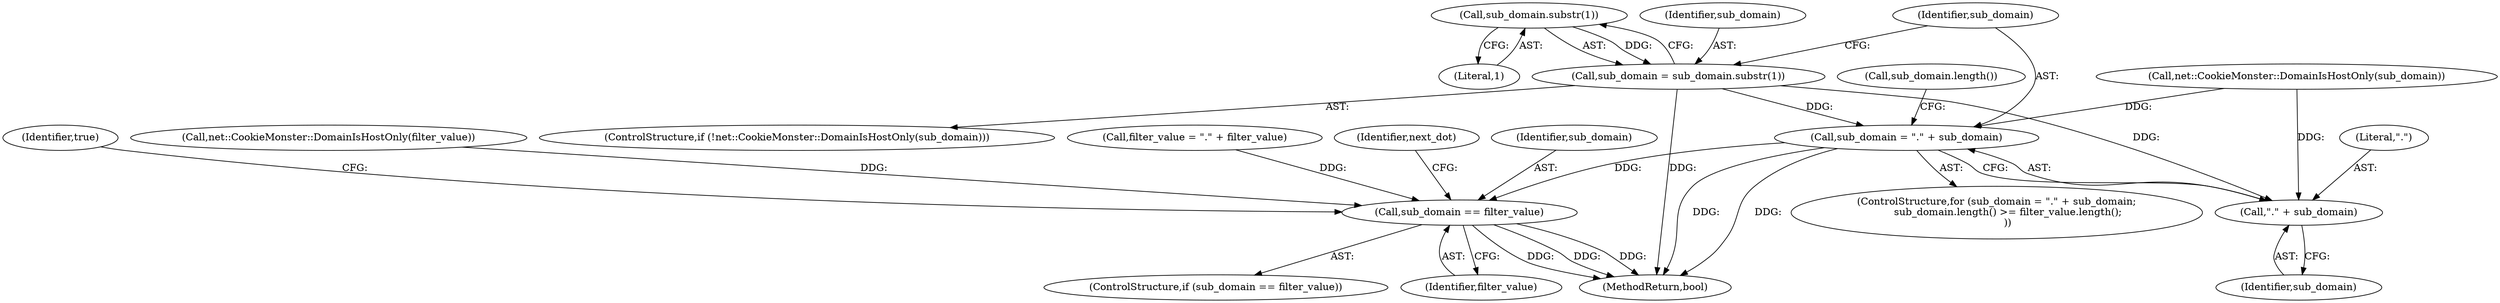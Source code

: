digraph "0_Chrome_b7e899141194fa27d55a990e38ae8bdcc5183a90_9@API" {
"1000134" [label="(Call,sub_domain.substr(1))"];
"1000132" [label="(Call,sub_domain = sub_domain.substr(1))"];
"1000137" [label="(Call,sub_domain = \".\" + sub_domain)"];
"1000147" [label="(Call,sub_domain == filter_value)"];
"1000139" [label="(Call,\".\" + sub_domain)"];
"1000134" [label="(Call,sub_domain.substr(1))"];
"1000137" [label="(Call,sub_domain = \".\" + sub_domain)"];
"1000148" [label="(Identifier,sub_domain)"];
"1000136" [label="(ControlStructure,for (sub_domain = \".\" + sub_domain;\n       sub_domain.length() >= filter_value.length();\n       ))"];
"1000143" [label="(Call,sub_domain.length())"];
"1000146" [label="(ControlStructure,if (sub_domain == filter_value))"];
"1000151" [label="(Identifier,true)"];
"1000133" [label="(Identifier,sub_domain)"];
"1000132" [label="(Call,sub_domain = sub_domain.substr(1))"];
"1000120" [label="(Call,net::CookieMonster::DomainIsHostOnly(filter_value))"];
"1000163" [label="(MethodReturn,bool)"];
"1000147" [label="(Call,sub_domain == filter_value)"];
"1000140" [label="(Literal,\".\")"];
"1000141" [label="(Identifier,sub_domain)"];
"1000135" [label="(Literal,1)"];
"1000139" [label="(Call,\".\" + sub_domain)"];
"1000149" [label="(Identifier,filter_value)"];
"1000122" [label="(Call,filter_value = \".\" + filter_value)"];
"1000138" [label="(Identifier,sub_domain)"];
"1000154" [label="(Identifier,next_dot)"];
"1000130" [label="(Call,net::CookieMonster::DomainIsHostOnly(sub_domain))"];
"1000128" [label="(ControlStructure,if (!net::CookieMonster::DomainIsHostOnly(sub_domain)))"];
"1000134" -> "1000132"  [label="AST: "];
"1000134" -> "1000135"  [label="CFG: "];
"1000135" -> "1000134"  [label="AST: "];
"1000132" -> "1000134"  [label="CFG: "];
"1000134" -> "1000132"  [label="DDG: "];
"1000132" -> "1000128"  [label="AST: "];
"1000133" -> "1000132"  [label="AST: "];
"1000138" -> "1000132"  [label="CFG: "];
"1000132" -> "1000163"  [label="DDG: "];
"1000132" -> "1000137"  [label="DDG: "];
"1000132" -> "1000139"  [label="DDG: "];
"1000137" -> "1000136"  [label="AST: "];
"1000137" -> "1000139"  [label="CFG: "];
"1000138" -> "1000137"  [label="AST: "];
"1000139" -> "1000137"  [label="AST: "];
"1000143" -> "1000137"  [label="CFG: "];
"1000137" -> "1000163"  [label="DDG: "];
"1000137" -> "1000163"  [label="DDG: "];
"1000130" -> "1000137"  [label="DDG: "];
"1000137" -> "1000147"  [label="DDG: "];
"1000147" -> "1000146"  [label="AST: "];
"1000147" -> "1000149"  [label="CFG: "];
"1000148" -> "1000147"  [label="AST: "];
"1000149" -> "1000147"  [label="AST: "];
"1000151" -> "1000147"  [label="CFG: "];
"1000154" -> "1000147"  [label="CFG: "];
"1000147" -> "1000163"  [label="DDG: "];
"1000147" -> "1000163"  [label="DDG: "];
"1000147" -> "1000163"  [label="DDG: "];
"1000122" -> "1000147"  [label="DDG: "];
"1000120" -> "1000147"  [label="DDG: "];
"1000139" -> "1000141"  [label="CFG: "];
"1000140" -> "1000139"  [label="AST: "];
"1000141" -> "1000139"  [label="AST: "];
"1000130" -> "1000139"  [label="DDG: "];
}
